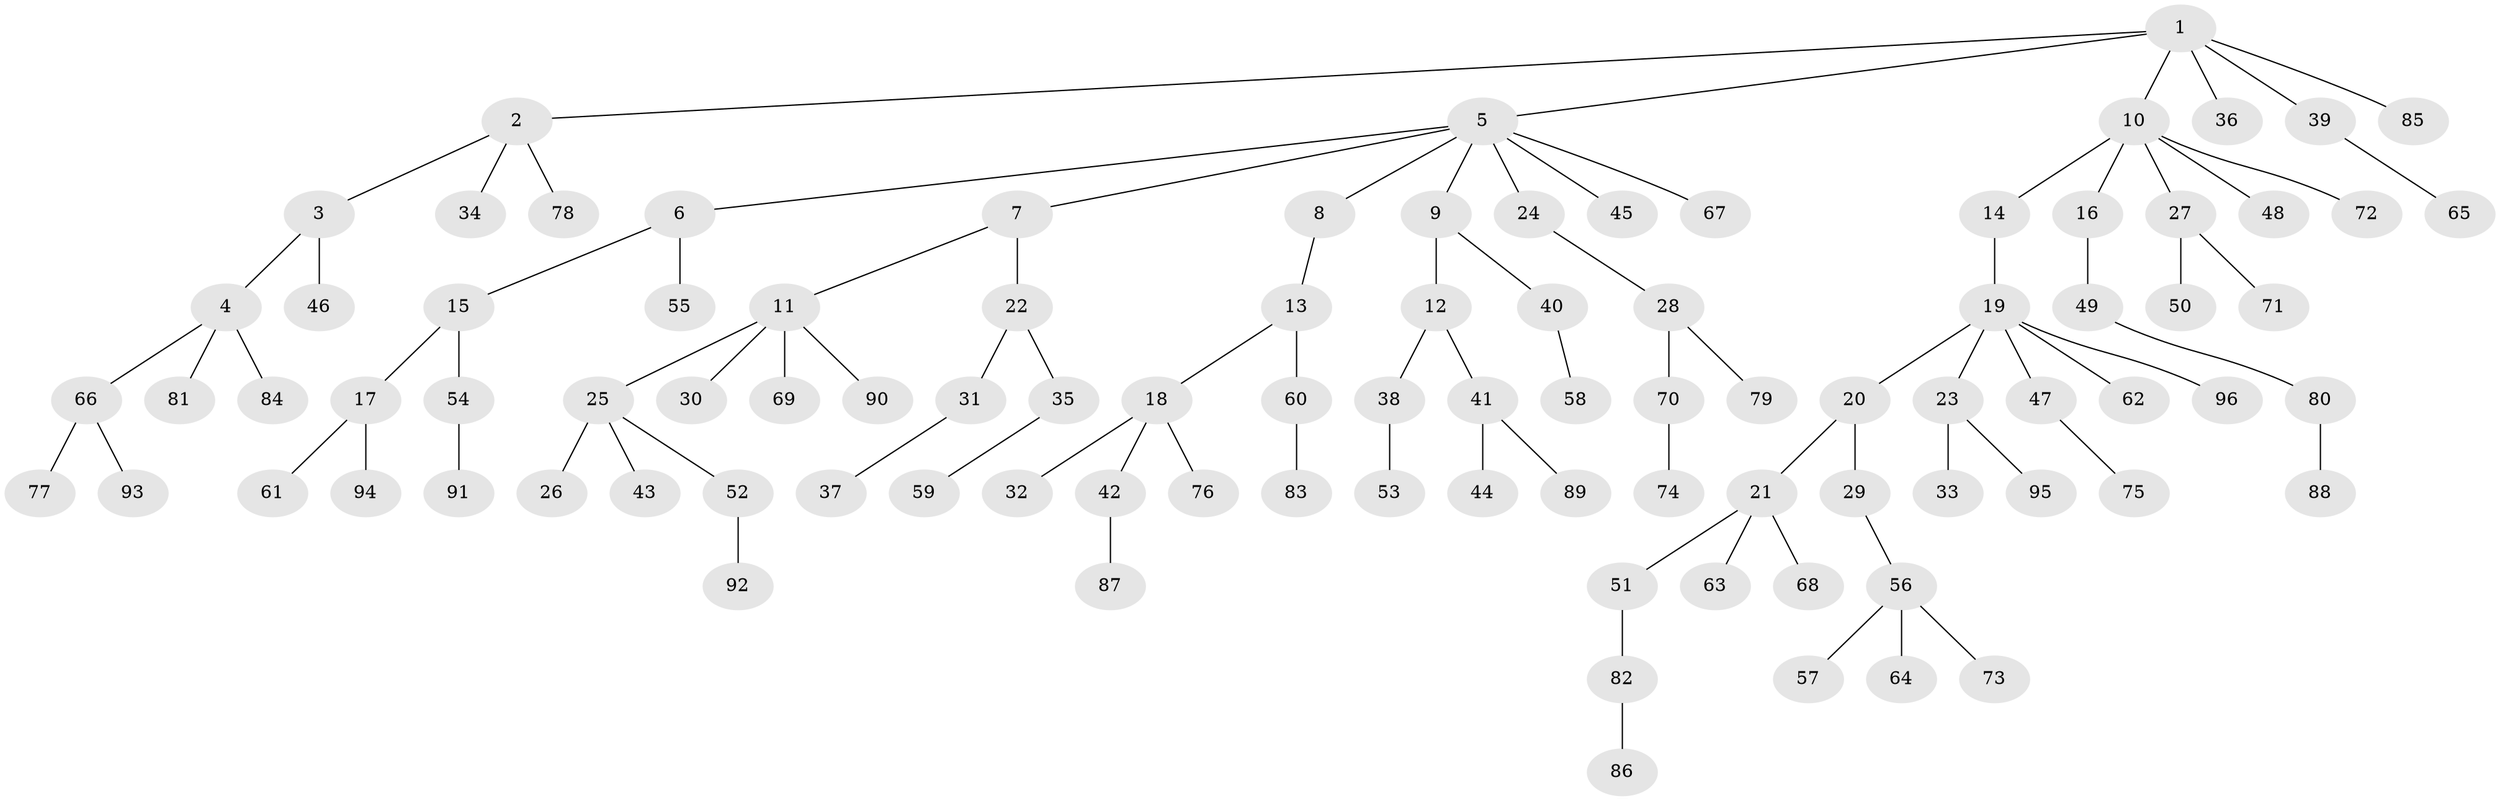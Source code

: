 // coarse degree distribution, {2: 0.10714285714285714, 1: 0.7857142857142857, 18: 0.03571428571428571, 4: 0.07142857142857142}
// Generated by graph-tools (version 1.1) at 2025/56/03/04/25 21:56:21]
// undirected, 96 vertices, 95 edges
graph export_dot {
graph [start="1"]
  node [color=gray90,style=filled];
  1;
  2;
  3;
  4;
  5;
  6;
  7;
  8;
  9;
  10;
  11;
  12;
  13;
  14;
  15;
  16;
  17;
  18;
  19;
  20;
  21;
  22;
  23;
  24;
  25;
  26;
  27;
  28;
  29;
  30;
  31;
  32;
  33;
  34;
  35;
  36;
  37;
  38;
  39;
  40;
  41;
  42;
  43;
  44;
  45;
  46;
  47;
  48;
  49;
  50;
  51;
  52;
  53;
  54;
  55;
  56;
  57;
  58;
  59;
  60;
  61;
  62;
  63;
  64;
  65;
  66;
  67;
  68;
  69;
  70;
  71;
  72;
  73;
  74;
  75;
  76;
  77;
  78;
  79;
  80;
  81;
  82;
  83;
  84;
  85;
  86;
  87;
  88;
  89;
  90;
  91;
  92;
  93;
  94;
  95;
  96;
  1 -- 2;
  1 -- 5;
  1 -- 10;
  1 -- 36;
  1 -- 39;
  1 -- 85;
  2 -- 3;
  2 -- 34;
  2 -- 78;
  3 -- 4;
  3 -- 46;
  4 -- 66;
  4 -- 81;
  4 -- 84;
  5 -- 6;
  5 -- 7;
  5 -- 8;
  5 -- 9;
  5 -- 24;
  5 -- 45;
  5 -- 67;
  6 -- 15;
  6 -- 55;
  7 -- 11;
  7 -- 22;
  8 -- 13;
  9 -- 12;
  9 -- 40;
  10 -- 14;
  10 -- 16;
  10 -- 27;
  10 -- 48;
  10 -- 72;
  11 -- 25;
  11 -- 30;
  11 -- 69;
  11 -- 90;
  12 -- 38;
  12 -- 41;
  13 -- 18;
  13 -- 60;
  14 -- 19;
  15 -- 17;
  15 -- 54;
  16 -- 49;
  17 -- 61;
  17 -- 94;
  18 -- 32;
  18 -- 42;
  18 -- 76;
  19 -- 20;
  19 -- 23;
  19 -- 47;
  19 -- 62;
  19 -- 96;
  20 -- 21;
  20 -- 29;
  21 -- 51;
  21 -- 63;
  21 -- 68;
  22 -- 31;
  22 -- 35;
  23 -- 33;
  23 -- 95;
  24 -- 28;
  25 -- 26;
  25 -- 43;
  25 -- 52;
  27 -- 50;
  27 -- 71;
  28 -- 70;
  28 -- 79;
  29 -- 56;
  31 -- 37;
  35 -- 59;
  38 -- 53;
  39 -- 65;
  40 -- 58;
  41 -- 44;
  41 -- 89;
  42 -- 87;
  47 -- 75;
  49 -- 80;
  51 -- 82;
  52 -- 92;
  54 -- 91;
  56 -- 57;
  56 -- 64;
  56 -- 73;
  60 -- 83;
  66 -- 77;
  66 -- 93;
  70 -- 74;
  80 -- 88;
  82 -- 86;
}
